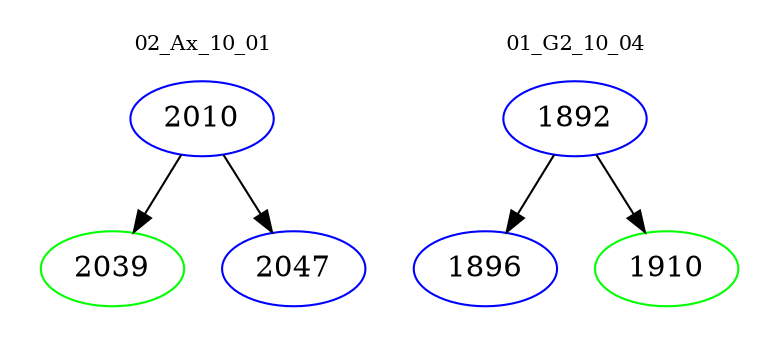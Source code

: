 digraph{
subgraph cluster_0 {
color = white
label = "02_Ax_10_01";
fontsize=10;
T0_2010 [label="2010", color="blue"]
T0_2010 -> T0_2039 [color="black"]
T0_2039 [label="2039", color="green"]
T0_2010 -> T0_2047 [color="black"]
T0_2047 [label="2047", color="blue"]
}
subgraph cluster_1 {
color = white
label = "01_G2_10_04";
fontsize=10;
T1_1892 [label="1892", color="blue"]
T1_1892 -> T1_1896 [color="black"]
T1_1896 [label="1896", color="blue"]
T1_1892 -> T1_1910 [color="black"]
T1_1910 [label="1910", color="green"]
}
}
